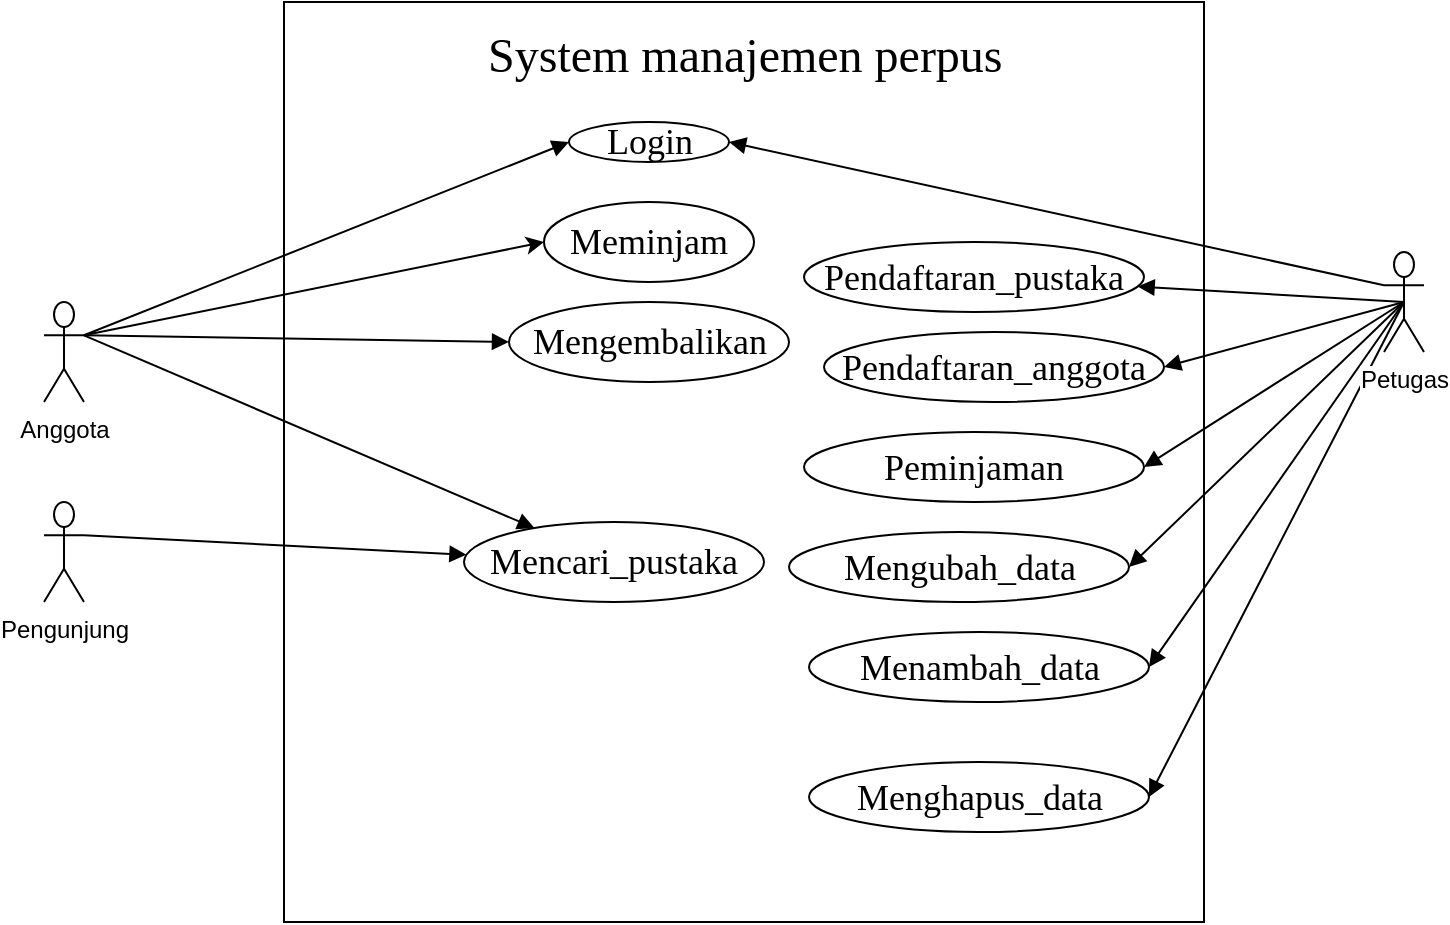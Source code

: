 <mxfile version="10.6.0" type="github"><diagram id="6dSLdiTrCmNKdifIi8Qf" name="Page-1"><mxGraphModel dx="840" dy="435" grid="1" gridSize="10" guides="1" tooltips="1" connect="1" arrows="1" fold="1" page="1" pageScale="1" pageWidth="850" pageHeight="1100" math="0" shadow="0"><root><mxCell id="0"/><mxCell id="1" parent="0"/><mxCell id="rEE_2SauT040okbDOx5J-2" value="" style="whiteSpace=wrap;html=1;aspect=fixed;" vertex="1" parent="1"><mxGeometry x="190" y="20" width="460" height="460" as="geometry"/></mxCell><mxCell id="rEE_2SauT040okbDOx5J-11" style="rounded=0;orthogonalLoop=1;jettySize=auto;html=1;exitX=1;exitY=0.333;exitDx=0;exitDy=0;exitPerimeter=0;entryX=0;entryY=0.5;entryDx=0;entryDy=0;endArrow=classic;endFill=1;" edge="1" parent="1" source="rEE_2SauT040okbDOx5J-1" target="rEE_2SauT040okbDOx5J-5"><mxGeometry relative="1" as="geometry"/></mxCell><mxCell id="rEE_2SauT040okbDOx5J-27" style="edgeStyle=none;rounded=0;orthogonalLoop=1;jettySize=auto;html=1;exitX=1;exitY=0.333;exitDx=0;exitDy=0;exitPerimeter=0;entryX=0;entryY=0.5;entryDx=0;entryDy=0;endArrow=block;endFill=1;" edge="1" parent="1" source="rEE_2SauT040okbDOx5J-1" target="rEE_2SauT040okbDOx5J-26"><mxGeometry relative="1" as="geometry"/></mxCell><mxCell id="rEE_2SauT040okbDOx5J-28" style="edgeStyle=none;rounded=0;orthogonalLoop=1;jettySize=auto;html=1;exitX=1;exitY=0.333;exitDx=0;exitDy=0;exitPerimeter=0;entryX=0;entryY=0.5;entryDx=0;entryDy=0;endArrow=block;endFill=1;" edge="1" parent="1" source="rEE_2SauT040okbDOx5J-1" target="rEE_2SauT040okbDOx5J-24"><mxGeometry relative="1" as="geometry"/></mxCell><mxCell id="rEE_2SauT040okbDOx5J-33" style="edgeStyle=none;rounded=0;orthogonalLoop=1;jettySize=auto;html=1;endArrow=block;endFill=1;exitX=1;exitY=0.333;exitDx=0;exitDy=0;exitPerimeter=0;" edge="1" parent="1" source="rEE_2SauT040okbDOx5J-1" target="rEE_2SauT040okbDOx5J-25"><mxGeometry relative="1" as="geometry"/></mxCell><mxCell id="rEE_2SauT040okbDOx5J-1" value="Anggota" style="shape=umlActor;verticalLabelPosition=bottom;labelBackgroundColor=#ffffff;verticalAlign=top;html=1;outlineConnect=0;" vertex="1" parent="1"><mxGeometry x="70" y="170" width="20" height="50" as="geometry"/></mxCell><mxCell id="rEE_2SauT040okbDOx5J-3" value="&lt;font face=&quot;Times New Roman&quot; style=&quot;font-size: 24px&quot;&gt;System manajemen perpus&lt;/font&gt;" style="text;html=1;resizable=0;points=[];autosize=1;align=left;verticalAlign=top;spacingTop=-4;" vertex="1" parent="1"><mxGeometry x="290" y="30" width="270" height="20" as="geometry"/></mxCell><mxCell id="rEE_2SauT040okbDOx5J-5" value="&lt;font face=&quot;Times New Roman&quot; style=&quot;font-size: 18px&quot;&gt;Meminjam&lt;/font&gt;" style="ellipse;whiteSpace=wrap;html=1;" vertex="1" parent="1"><mxGeometry x="320" y="120" width="105" height="40" as="geometry"/></mxCell><mxCell id="rEE_2SauT040okbDOx5J-32" style="edgeStyle=none;rounded=0;orthogonalLoop=1;jettySize=auto;html=1;exitX=1;exitY=0.333;exitDx=0;exitDy=0;exitPerimeter=0;endArrow=block;endFill=1;" edge="1" parent="1" source="rEE_2SauT040okbDOx5J-19" target="rEE_2SauT040okbDOx5J-25"><mxGeometry relative="1" as="geometry"/></mxCell><mxCell id="rEE_2SauT040okbDOx5J-19" value="Pengunjung" style="shape=umlActor;verticalLabelPosition=bottom;labelBackgroundColor=#ffffff;verticalAlign=top;html=1;outlineConnect=0;" vertex="1" parent="1"><mxGeometry x="70" y="270" width="20" height="50" as="geometry"/></mxCell><mxCell id="rEE_2SauT040okbDOx5J-24" value="&lt;font face=&quot;Times New Roman&quot; style=&quot;font-size: 18px&quot;&gt;Mengembalikan&lt;/font&gt;" style="ellipse;whiteSpace=wrap;html=1;" vertex="1" parent="1"><mxGeometry x="302.5" y="170" width="140" height="40" as="geometry"/></mxCell><mxCell id="rEE_2SauT040okbDOx5J-25" value="&lt;font face=&quot;Times New Roman&quot; style=&quot;font-size: 18px&quot;&gt;Mencari_pustaka&lt;/font&gt;" style="ellipse;whiteSpace=wrap;html=1;" vertex="1" parent="1"><mxGeometry x="280" y="280" width="150" height="40" as="geometry"/></mxCell><mxCell id="rEE_2SauT040okbDOx5J-26" value="&lt;font face=&quot;Times New Roman&quot; style=&quot;font-size: 18px&quot;&gt;Login&lt;/font&gt;" style="ellipse;whiteSpace=wrap;html=1;" vertex="1" parent="1"><mxGeometry x="332.5" y="80" width="80" height="20" as="geometry"/></mxCell><mxCell id="rEE_2SauT040okbDOx5J-31" style="edgeStyle=none;rounded=0;orthogonalLoop=1;jettySize=auto;html=1;exitX=0;exitY=0.333;exitDx=0;exitDy=0;exitPerimeter=0;entryX=1;entryY=0.5;entryDx=0;entryDy=0;endArrow=block;endFill=1;" edge="1" parent="1" source="rEE_2SauT040okbDOx5J-29" target="rEE_2SauT040okbDOx5J-26"><mxGeometry relative="1" as="geometry"/></mxCell><mxCell id="rEE_2SauT040okbDOx5J-37" style="edgeStyle=none;rounded=0;orthogonalLoop=1;jettySize=auto;html=1;exitX=0.5;exitY=0.5;exitDx=0;exitDy=0;exitPerimeter=0;endArrow=block;endFill=1;" edge="1" parent="1" source="rEE_2SauT040okbDOx5J-29" target="rEE_2SauT040okbDOx5J-34"><mxGeometry relative="1" as="geometry"/></mxCell><mxCell id="rEE_2SauT040okbDOx5J-38" style="edgeStyle=none;rounded=0;orthogonalLoop=1;jettySize=auto;html=1;entryX=1;entryY=0.5;entryDx=0;entryDy=0;endArrow=block;endFill=1;exitX=0.5;exitY=0.5;exitDx=0;exitDy=0;exitPerimeter=0;" edge="1" parent="1" source="rEE_2SauT040okbDOx5J-29" target="rEE_2SauT040okbDOx5J-35"><mxGeometry relative="1" as="geometry"><mxPoint x="690" y="175" as="sourcePoint"/></mxGeometry></mxCell><mxCell id="rEE_2SauT040okbDOx5J-39" style="edgeStyle=none;rounded=0;orthogonalLoop=1;jettySize=auto;html=1;entryX=1;entryY=0.5;entryDx=0;entryDy=0;endArrow=block;endFill=1;exitX=0.5;exitY=0.5;exitDx=0;exitDy=0;exitPerimeter=0;" edge="1" parent="1" source="rEE_2SauT040okbDOx5J-29" target="rEE_2SauT040okbDOx5J-36"><mxGeometry relative="1" as="geometry"/></mxCell><mxCell id="rEE_2SauT040okbDOx5J-43" style="edgeStyle=none;rounded=0;orthogonalLoop=1;jettySize=auto;html=1;entryX=1;entryY=0.5;entryDx=0;entryDy=0;endArrow=block;endFill=1;exitX=0.5;exitY=0.5;exitDx=0;exitDy=0;exitPerimeter=0;" edge="1" parent="1" source="rEE_2SauT040okbDOx5J-29" target="rEE_2SauT040okbDOx5J-40"><mxGeometry relative="1" as="geometry"/></mxCell><mxCell id="rEE_2SauT040okbDOx5J-44" style="edgeStyle=none;rounded=0;orthogonalLoop=1;jettySize=auto;html=1;entryX=1;entryY=0.5;entryDx=0;entryDy=0;endArrow=block;endFill=1;exitX=0.5;exitY=0.5;exitDx=0;exitDy=0;exitPerimeter=0;" edge="1" parent="1" source="rEE_2SauT040okbDOx5J-29" target="rEE_2SauT040okbDOx5J-41"><mxGeometry relative="1" as="geometry"/></mxCell><mxCell id="rEE_2SauT040okbDOx5J-45" style="edgeStyle=none;rounded=0;orthogonalLoop=1;jettySize=auto;html=1;entryX=1;entryY=0.5;entryDx=0;entryDy=0;endArrow=block;endFill=1;exitX=0.5;exitY=0.5;exitDx=0;exitDy=0;exitPerimeter=0;" edge="1" parent="1" source="rEE_2SauT040okbDOx5J-29" target="rEE_2SauT040okbDOx5J-42"><mxGeometry relative="1" as="geometry"/></mxCell><mxCell id="rEE_2SauT040okbDOx5J-29" value="Petugas" style="shape=umlActor;verticalLabelPosition=bottom;labelBackgroundColor=#ffffff;verticalAlign=top;html=1;outlineConnect=0;" vertex="1" parent="1"><mxGeometry x="740" y="145" width="20" height="50" as="geometry"/></mxCell><mxCell id="rEE_2SauT040okbDOx5J-34" value="&lt;font face=&quot;Times New Roman&quot; style=&quot;font-size: 18px&quot;&gt;Pendaftaran_pustaka&lt;/font&gt;" style="ellipse;whiteSpace=wrap;html=1;" vertex="1" parent="1"><mxGeometry x="450" y="140" width="170" height="35" as="geometry"/></mxCell><mxCell id="rEE_2SauT040okbDOx5J-35" value="&lt;font face=&quot;Times New Roman&quot; style=&quot;font-size: 18px&quot;&gt;Pendaftaran_anggota&lt;/font&gt;" style="ellipse;whiteSpace=wrap;html=1;" vertex="1" parent="1"><mxGeometry x="460" y="185" width="170" height="35" as="geometry"/></mxCell><mxCell id="rEE_2SauT040okbDOx5J-36" value="&lt;font face=&quot;Times New Roman&quot; style=&quot;font-size: 18px&quot;&gt;Peminjaman&lt;/font&gt;" style="ellipse;whiteSpace=wrap;html=1;" vertex="1" parent="1"><mxGeometry x="450" y="235" width="170" height="35" as="geometry"/></mxCell><mxCell id="rEE_2SauT040okbDOx5J-40" value="&lt;font face=&quot;Times New Roman&quot; style=&quot;font-size: 18px&quot;&gt;Mengubah_data&lt;/font&gt;" style="ellipse;whiteSpace=wrap;html=1;" vertex="1" parent="1"><mxGeometry x="442.5" y="285" width="170" height="35" as="geometry"/></mxCell><mxCell id="rEE_2SauT040okbDOx5J-41" value="&lt;font face=&quot;Times New Roman&quot; style=&quot;font-size: 18px&quot;&gt;Menambah_data&lt;/font&gt;" style="ellipse;whiteSpace=wrap;html=1;" vertex="1" parent="1"><mxGeometry x="452.5" y="335" width="170" height="35" as="geometry"/></mxCell><mxCell id="rEE_2SauT040okbDOx5J-42" value="&lt;font face=&quot;Times New Roman&quot; style=&quot;font-size: 18px&quot;&gt;Menghapus_data&lt;/font&gt;" style="ellipse;whiteSpace=wrap;html=1;" vertex="1" parent="1"><mxGeometry x="452.5" y="400" width="170" height="35" as="geometry"/></mxCell></root></mxGraphModel></diagram></mxfile>